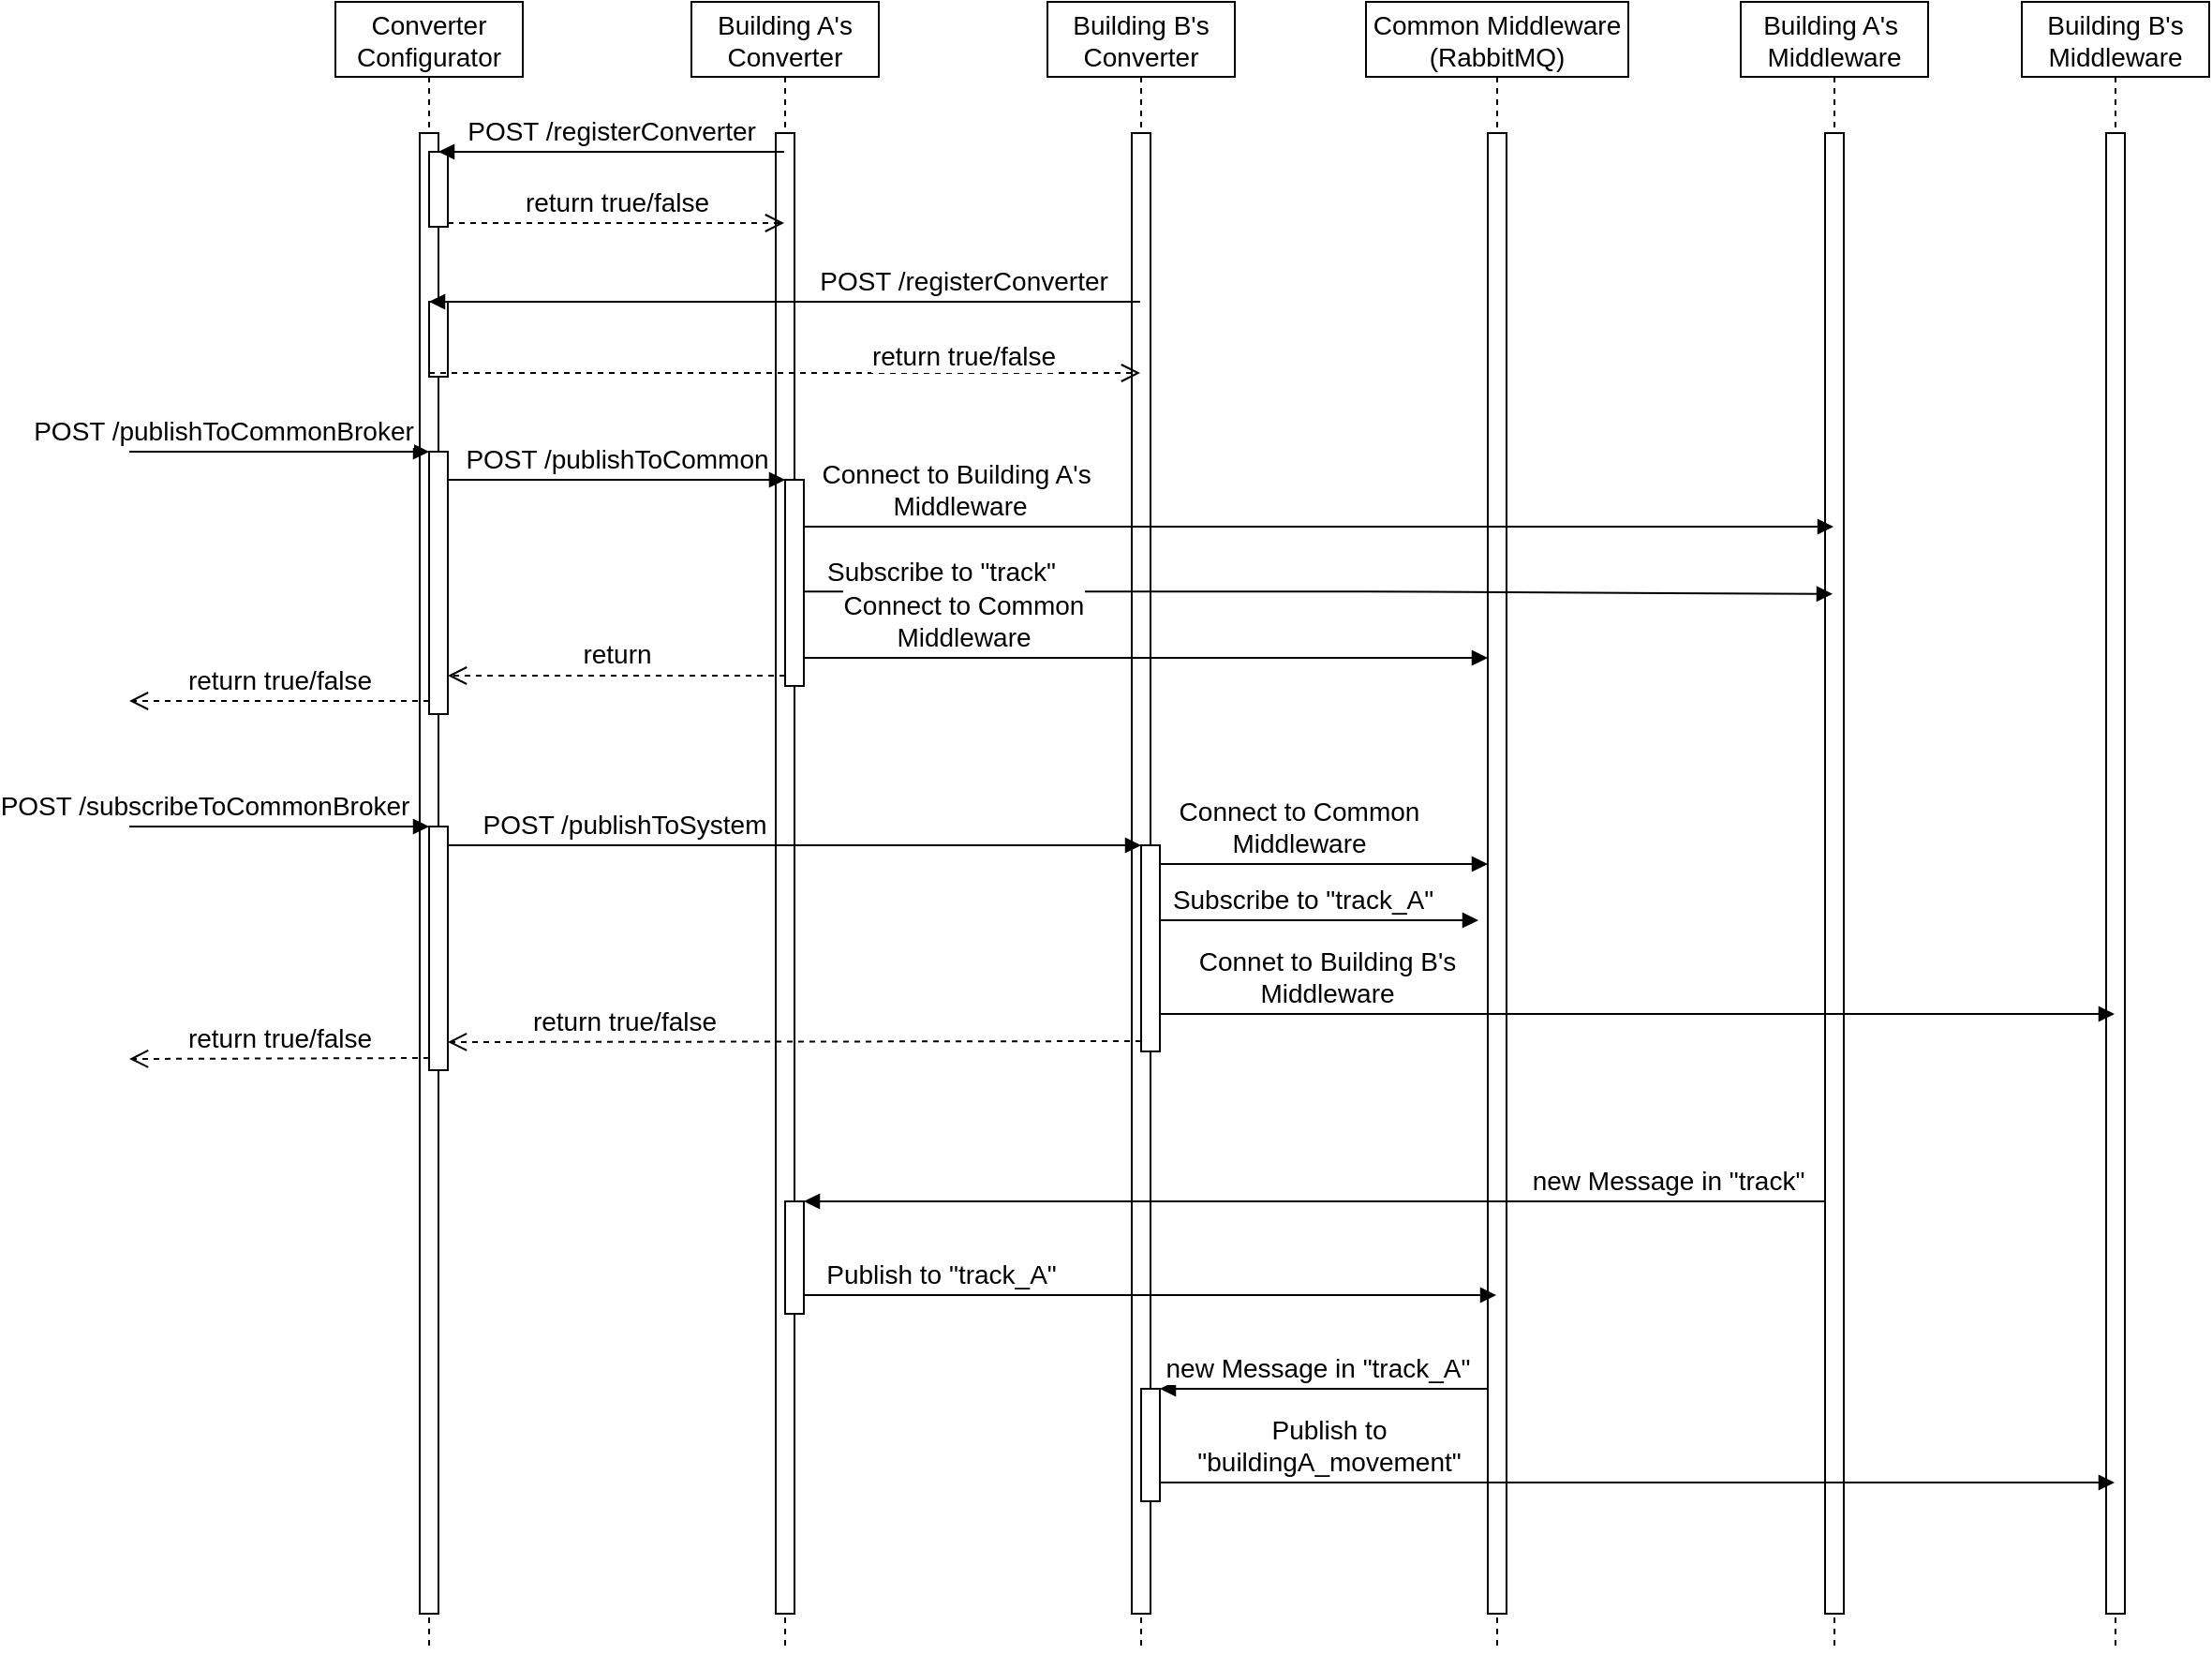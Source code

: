 <mxfile version="15.2.7" type="device"><diagram id="kgpKYQtTHZ0yAKxKKP6v" name="Page-1"><mxGraphModel dx="2272" dy="822" grid="1" gridSize="10" guides="1" tooltips="1" connect="1" arrows="1" fold="1" page="1" pageScale="1" pageWidth="850" pageHeight="1100" math="0" shadow="0"><root><mxCell id="0"/><mxCell id="1" parent="0"/><mxCell id="3nuBFxr9cyL0pnOWT2aG-1" value="Converter&#10;Configurator" style="shape=umlLifeline;perimeter=lifelinePerimeter;container=1;collapsible=0;recursiveResize=0;rounded=0;shadow=0;strokeWidth=1;fontSize=14;" parent="1" vertex="1"><mxGeometry x="120" y="80" width="100" height="880" as="geometry"/></mxCell><mxCell id="3nuBFxr9cyL0pnOWT2aG-2" value="" style="points=[];perimeter=orthogonalPerimeter;rounded=0;shadow=0;strokeWidth=1;fontSize=14;" parent="3nuBFxr9cyL0pnOWT2aG-1" vertex="1"><mxGeometry x="45" y="70" width="10" height="790" as="geometry"/></mxCell><mxCell id="QPVmBtiRmBfpxzKryZ4b-27" value="Building A's&#10;Converter" style="shape=umlLifeline;perimeter=lifelinePerimeter;container=1;collapsible=0;recursiveResize=0;rounded=0;shadow=0;strokeWidth=1;fontSize=14;" parent="1" vertex="1"><mxGeometry x="310" y="80" width="100" height="880" as="geometry"/></mxCell><mxCell id="QPVmBtiRmBfpxzKryZ4b-28" value="" style="points=[];perimeter=orthogonalPerimeter;rounded=0;shadow=0;strokeWidth=1;fontSize=14;" parent="QPVmBtiRmBfpxzKryZ4b-27" vertex="1"><mxGeometry x="45" y="70" width="10" height="790" as="geometry"/></mxCell><mxCell id="QPVmBtiRmBfpxzKryZ4b-47" value="" style="html=1;points=[];perimeter=orthogonalPerimeter;fontSize=14;" parent="QPVmBtiRmBfpxzKryZ4b-27" vertex="1"><mxGeometry x="50" y="255" width="10" height="110" as="geometry"/></mxCell><mxCell id="QPVmBtiRmBfpxzKryZ4b-63" value="" style="html=1;points=[];perimeter=orthogonalPerimeter;fontSize=14;" parent="QPVmBtiRmBfpxzKryZ4b-27" vertex="1"><mxGeometry x="50" y="640" width="10" height="60" as="geometry"/></mxCell><mxCell id="QPVmBtiRmBfpxzKryZ4b-29" value="Building B's&#10;Converter" style="shape=umlLifeline;perimeter=lifelinePerimeter;container=1;collapsible=0;recursiveResize=0;rounded=0;shadow=0;strokeWidth=1;fontSize=14;" parent="1" vertex="1"><mxGeometry x="500" y="80" width="100" height="880" as="geometry"/></mxCell><mxCell id="QPVmBtiRmBfpxzKryZ4b-30" value="" style="points=[];perimeter=orthogonalPerimeter;rounded=0;shadow=0;strokeWidth=1;fontSize=14;" parent="QPVmBtiRmBfpxzKryZ4b-29" vertex="1"><mxGeometry x="45" y="70" width="10" height="790" as="geometry"/></mxCell><mxCell id="QPVmBtiRmBfpxzKryZ4b-60" value="" style="html=1;points=[];perimeter=orthogonalPerimeter;fontSize=14;" parent="QPVmBtiRmBfpxzKryZ4b-29" vertex="1"><mxGeometry x="50" y="450" width="10" height="110" as="geometry"/></mxCell><mxCell id="QPVmBtiRmBfpxzKryZ4b-67" value="" style="html=1;points=[];perimeter=orthogonalPerimeter;fontSize=14;" parent="QPVmBtiRmBfpxzKryZ4b-29" vertex="1"><mxGeometry x="50" y="740" width="10" height="60" as="geometry"/></mxCell><mxCell id="QPVmBtiRmBfpxzKryZ4b-31" value="Common Middleware&#10;(RabbitMQ)" style="shape=umlLifeline;perimeter=lifelinePerimeter;container=1;collapsible=0;recursiveResize=0;rounded=0;shadow=0;strokeWidth=1;fontSize=14;" parent="1" vertex="1"><mxGeometry x="670" y="80" width="140" height="880" as="geometry"/></mxCell><mxCell id="QPVmBtiRmBfpxzKryZ4b-32" value="" style="points=[];perimeter=orthogonalPerimeter;rounded=0;shadow=0;strokeWidth=1;fontSize=14;" parent="QPVmBtiRmBfpxzKryZ4b-31" vertex="1"><mxGeometry x="65" y="70" width="10" height="790" as="geometry"/></mxCell><mxCell id="QPVmBtiRmBfpxzKryZ4b-33" value="Building A's &#10;Middleware" style="shape=umlLifeline;perimeter=lifelinePerimeter;container=1;collapsible=0;recursiveResize=0;rounded=0;shadow=0;strokeWidth=1;fontSize=14;" parent="1" vertex="1"><mxGeometry x="870" y="80" width="100" height="880" as="geometry"/></mxCell><mxCell id="QPVmBtiRmBfpxzKryZ4b-34" value="" style="points=[];perimeter=orthogonalPerimeter;rounded=0;shadow=0;strokeWidth=1;fontSize=14;" parent="QPVmBtiRmBfpxzKryZ4b-33" vertex="1"><mxGeometry x="45" y="70" width="10" height="790" as="geometry"/></mxCell><mxCell id="QPVmBtiRmBfpxzKryZ4b-35" value="Building B's&#10;Middleware" style="shape=umlLifeline;perimeter=lifelinePerimeter;container=1;collapsible=0;recursiveResize=0;rounded=0;shadow=0;strokeWidth=1;fontSize=14;" parent="1" vertex="1"><mxGeometry x="1020" y="80" width="100" height="880" as="geometry"/></mxCell><mxCell id="QPVmBtiRmBfpxzKryZ4b-36" value="" style="points=[];perimeter=orthogonalPerimeter;rounded=0;shadow=0;strokeWidth=1;fontSize=14;" parent="QPVmBtiRmBfpxzKryZ4b-35" vertex="1"><mxGeometry x="45" y="70" width="10" height="790" as="geometry"/></mxCell><mxCell id="QPVmBtiRmBfpxzKryZ4b-37" value="" style="html=1;points=[];perimeter=orthogonalPerimeter;fontSize=14;" parent="1" vertex="1"><mxGeometry x="170" y="160" width="10" height="40" as="geometry"/></mxCell><mxCell id="QPVmBtiRmBfpxzKryZ4b-38" value="POST /registerConverter" style="html=1;verticalAlign=bottom;endArrow=block;fontSize=14;" parent="1" source="QPVmBtiRmBfpxzKryZ4b-27" edge="1"><mxGeometry relative="1" as="geometry"><mxPoint x="100" y="160" as="sourcePoint"/><mxPoint x="175" y="160" as="targetPoint"/></mxGeometry></mxCell><mxCell id="QPVmBtiRmBfpxzKryZ4b-39" value="return true/false" style="html=1;verticalAlign=bottom;endArrow=open;dashed=1;endSize=8;fontSize=14;" parent="1" target="QPVmBtiRmBfpxzKryZ4b-27" edge="1"><mxGeometry relative="1" as="geometry"><mxPoint x="100" y="236" as="targetPoint"/><mxPoint x="180" y="198" as="sourcePoint"/></mxGeometry></mxCell><mxCell id="QPVmBtiRmBfpxzKryZ4b-41" value="" style="html=1;points=[];perimeter=orthogonalPerimeter;fontSize=14;" parent="1" vertex="1"><mxGeometry x="170" y="240" width="10" height="40" as="geometry"/></mxCell><mxCell id="QPVmBtiRmBfpxzKryZ4b-42" value="POST /registerConverter" style="html=1;verticalAlign=bottom;endArrow=block;entryX=0;entryY=0;fontSize=14;" parent="1" source="QPVmBtiRmBfpxzKryZ4b-29" target="QPVmBtiRmBfpxzKryZ4b-41" edge="1"><mxGeometry x="-0.502" relative="1" as="geometry"><mxPoint x="100" y="240" as="sourcePoint"/><mxPoint as="offset"/></mxGeometry></mxCell><mxCell id="QPVmBtiRmBfpxzKryZ4b-43" value="return true/false" style="html=1;verticalAlign=bottom;endArrow=open;dashed=1;endSize=8;exitX=0;exitY=0.95;fontSize=14;" parent="1" source="QPVmBtiRmBfpxzKryZ4b-41" target="QPVmBtiRmBfpxzKryZ4b-29" edge="1"><mxGeometry x="0.502" y="-2" relative="1" as="geometry"><mxPoint x="100" y="316" as="targetPoint"/><mxPoint as="offset"/></mxGeometry></mxCell><mxCell id="QPVmBtiRmBfpxzKryZ4b-44" value="" style="html=1;points=[];perimeter=orthogonalPerimeter;fontSize=14;" parent="1" vertex="1"><mxGeometry x="170" y="320" width="10" height="140" as="geometry"/></mxCell><mxCell id="QPVmBtiRmBfpxzKryZ4b-45" value="POST /publishToCommonBroker" style="html=1;verticalAlign=bottom;endArrow=block;entryX=0;entryY=0;fontSize=14;" parent="1" target="QPVmBtiRmBfpxzKryZ4b-44" edge="1"><mxGeometry x="-0.375" relative="1" as="geometry"><mxPoint x="10" y="320" as="sourcePoint"/><Array as="points"><mxPoint x="100" y="320"/></Array><mxPoint as="offset"/></mxGeometry></mxCell><mxCell id="QPVmBtiRmBfpxzKryZ4b-46" value="return true/false" style="html=1;verticalAlign=bottom;endArrow=open;dashed=1;endSize=8;exitX=0;exitY=0.95;fontSize=14;" parent="1" source="QPVmBtiRmBfpxzKryZ4b-44" edge="1"><mxGeometry relative="1" as="geometry"><mxPoint x="10" y="453" as="targetPoint"/></mxGeometry></mxCell><mxCell id="QPVmBtiRmBfpxzKryZ4b-48" value="POST /publishToCommon" style="html=1;verticalAlign=bottom;endArrow=block;entryX=0;entryY=0;fontSize=14;" parent="1" source="QPVmBtiRmBfpxzKryZ4b-44" target="QPVmBtiRmBfpxzKryZ4b-47" edge="1"><mxGeometry relative="1" as="geometry"><mxPoint x="280" y="340" as="sourcePoint"/></mxGeometry></mxCell><mxCell id="QPVmBtiRmBfpxzKryZ4b-49" value="return" style="html=1;verticalAlign=bottom;endArrow=open;dashed=1;endSize=8;exitX=0;exitY=0.95;fontSize=14;" parent="1" source="QPVmBtiRmBfpxzKryZ4b-47" target="QPVmBtiRmBfpxzKryZ4b-44" edge="1"><mxGeometry relative="1" as="geometry"><mxPoint x="280" y="416" as="targetPoint"/></mxGeometry></mxCell><mxCell id="QPVmBtiRmBfpxzKryZ4b-51" value="Connect to Building A's&amp;nbsp;&lt;br style=&quot;font-size: 14px;&quot;&gt;Middleware" style="html=1;verticalAlign=bottom;endArrow=block;fontSize=14;" parent="1" source="QPVmBtiRmBfpxzKryZ4b-47" target="QPVmBtiRmBfpxzKryZ4b-33" edge="1"><mxGeometry x="-0.698" width="80" relative="1" as="geometry"><mxPoint x="380" y="359.58" as="sourcePoint"/><mxPoint x="460" y="359.58" as="targetPoint"/><Array as="points"><mxPoint x="660" y="360"/></Array><mxPoint as="offset"/></mxGeometry></mxCell><mxCell id="QPVmBtiRmBfpxzKryZ4b-52" value="Subscribe to &quot;track&quot;" style="html=1;verticalAlign=bottom;endArrow=block;fontSize=14;entryX=0.49;entryY=0.359;entryDx=0;entryDy=0;entryPerimeter=0;" parent="1" target="QPVmBtiRmBfpxzKryZ4b-33" edge="1" source="QPVmBtiRmBfpxzKryZ4b-47"><mxGeometry x="-0.736" width="80" relative="1" as="geometry"><mxPoint x="360" y="394.58" as="sourcePoint"/><mxPoint x="889.5" y="394.58" as="targetPoint"/><Array as="points"><mxPoint x="660" y="394.58"/></Array><mxPoint as="offset"/></mxGeometry></mxCell><mxCell id="QPVmBtiRmBfpxzKryZ4b-53" value="Connect to Common&lt;br style=&quot;font-size: 14px&quot;&gt;Middleware" style="html=1;verticalAlign=bottom;endArrow=block;fontSize=14;" parent="1" target="QPVmBtiRmBfpxzKryZ4b-32" edge="1" source="QPVmBtiRmBfpxzKryZ4b-47"><mxGeometry x="-0.536" width="80" relative="1" as="geometry"><mxPoint x="360" y="430" as="sourcePoint"/><mxPoint x="680" y="430" as="targetPoint"/><Array as="points"><mxPoint x="660" y="430"/></Array><mxPoint as="offset"/></mxGeometry></mxCell><mxCell id="QPVmBtiRmBfpxzKryZ4b-54" value="" style="html=1;points=[];perimeter=orthogonalPerimeter;fontSize=14;" parent="1" vertex="1"><mxGeometry x="170" y="520" width="10" height="130" as="geometry"/></mxCell><mxCell id="QPVmBtiRmBfpxzKryZ4b-55" value="POST /subscribeToCommonBroker" style="html=1;verticalAlign=bottom;endArrow=block;entryX=0;entryY=0;fontSize=14;" parent="1" target="QPVmBtiRmBfpxzKryZ4b-54" edge="1"><mxGeometry x="-0.5" relative="1" as="geometry"><mxPoint x="10" y="520" as="sourcePoint"/><mxPoint as="offset"/></mxGeometry></mxCell><mxCell id="QPVmBtiRmBfpxzKryZ4b-56" value="return true/false" style="html=1;verticalAlign=bottom;endArrow=open;dashed=1;endSize=8;exitX=0;exitY=0.95;fontSize=14;" parent="1" source="QPVmBtiRmBfpxzKryZ4b-54" edge="1"><mxGeometry relative="1" as="geometry"><mxPoint x="10" y="644" as="targetPoint"/></mxGeometry></mxCell><mxCell id="QPVmBtiRmBfpxzKryZ4b-57" value="Connect to Common&lt;br style=&quot;font-size: 14px&quot;&gt;Middleware" style="html=1;verticalAlign=bottom;endArrow=block;fontSize=14;" parent="1" source="QPVmBtiRmBfpxzKryZ4b-60" target="QPVmBtiRmBfpxzKryZ4b-32" edge="1"><mxGeometry x="-0.151" width="80" relative="1" as="geometry"><mxPoint x="190" y="540" as="sourcePoint"/><mxPoint x="270" y="540" as="targetPoint"/><Array as="points"><mxPoint x="580" y="540"/></Array><mxPoint x="-1" as="offset"/></mxGeometry></mxCell><mxCell id="QPVmBtiRmBfpxzKryZ4b-58" value="Subscribe to &quot;track_A&quot;" style="html=1;verticalAlign=bottom;endArrow=block;fontSize=14;" parent="1" source="QPVmBtiRmBfpxzKryZ4b-60" edge="1"><mxGeometry x="-0.111" width="80" relative="1" as="geometry"><mxPoint x="180" y="570" as="sourcePoint"/><mxPoint x="730" y="570" as="targetPoint"/><Array as="points"><mxPoint x="580" y="570"/></Array><mxPoint as="offset"/></mxGeometry></mxCell><mxCell id="QPVmBtiRmBfpxzKryZ4b-59" value="Connet to Building B's&lt;br style=&quot;font-size: 14px;&quot;&gt;Middleware" style="html=1;verticalAlign=bottom;endArrow=block;fontSize=14;" parent="1" source="QPVmBtiRmBfpxzKryZ4b-60" target="QPVmBtiRmBfpxzKryZ4b-35" edge="1"><mxGeometry x="-0.653" width="80" relative="1" as="geometry"><mxPoint x="580" y="620" as="sourcePoint"/><mxPoint x="705" y="620" as="targetPoint"/><Array as="points"><mxPoint x="600" y="620"/></Array><mxPoint as="offset"/></mxGeometry></mxCell><mxCell id="QPVmBtiRmBfpxzKryZ4b-61" value="POST /publishToSystem" style="html=1;verticalAlign=bottom;endArrow=block;entryX=0;entryY=0;fontSize=14;" parent="1" source="QPVmBtiRmBfpxzKryZ4b-54" target="QPVmBtiRmBfpxzKryZ4b-60" edge="1"><mxGeometry x="-0.486" relative="1" as="geometry"><mxPoint x="460" y="530" as="sourcePoint"/><mxPoint x="-1" as="offset"/></mxGeometry></mxCell><mxCell id="QPVmBtiRmBfpxzKryZ4b-62" value="return true/false" style="html=1;verticalAlign=bottom;endArrow=open;dashed=1;endSize=8;exitX=0;exitY=0.95;fontSize=14;" parent="1" source="QPVmBtiRmBfpxzKryZ4b-60" edge="1"><mxGeometry x="0.497" relative="1" as="geometry"><mxPoint x="180" y="635" as="targetPoint"/><mxPoint x="1" as="offset"/></mxGeometry></mxCell><mxCell id="QPVmBtiRmBfpxzKryZ4b-64" value="new Message in &quot;track&quot;" style="html=1;verticalAlign=bottom;endArrow=block;entryX=1;entryY=0;fontSize=14;" parent="1" source="QPVmBtiRmBfpxzKryZ4b-34" target="QPVmBtiRmBfpxzKryZ4b-63" edge="1"><mxGeometry x="-0.694" relative="1" as="geometry"><mxPoint x="420" y="720" as="sourcePoint"/><mxPoint x="-1" as="offset"/></mxGeometry></mxCell><mxCell id="QPVmBtiRmBfpxzKryZ4b-66" value="Publish to &quot;track_A&quot;" style="html=1;verticalAlign=bottom;endArrow=block;fontSize=14;" parent="1" source="QPVmBtiRmBfpxzKryZ4b-63" target="QPVmBtiRmBfpxzKryZ4b-31" edge="1"><mxGeometry x="-0.599" width="80" relative="1" as="geometry"><mxPoint x="390" y="770" as="sourcePoint"/><mxPoint x="470" y="770" as="targetPoint"/><Array as="points"><mxPoint x="630" y="770"/></Array><mxPoint x="-1" as="offset"/></mxGeometry></mxCell><mxCell id="QPVmBtiRmBfpxzKryZ4b-68" value="new Message in &quot;track_A&quot;" style="html=1;verticalAlign=bottom;endArrow=block;entryX=1;entryY=0;fontSize=14;" parent="1" source="QPVmBtiRmBfpxzKryZ4b-32" target="QPVmBtiRmBfpxzKryZ4b-67" edge="1"><mxGeometry x="0.027" relative="1" as="geometry"><mxPoint x="600" y="820" as="sourcePoint"/><mxPoint x="-1" as="offset"/></mxGeometry></mxCell><mxCell id="QPVmBtiRmBfpxzKryZ4b-70" value="Publish to &lt;br style=&quot;font-size: 14px;&quot;&gt;&quot;buildingA_movement&quot;" style="html=1;verticalAlign=bottom;endArrow=block;fontSize=14;" parent="1" source="QPVmBtiRmBfpxzKryZ4b-67" target="QPVmBtiRmBfpxzKryZ4b-35" edge="1"><mxGeometry x="-0.647" width="80" relative="1" as="geometry"><mxPoint x="560" y="870" as="sourcePoint"/><mxPoint x="640" y="870" as="targetPoint"/><Array as="points"><mxPoint x="940" y="870"/></Array><mxPoint as="offset"/></mxGeometry></mxCell></root></mxGraphModel></diagram></mxfile>